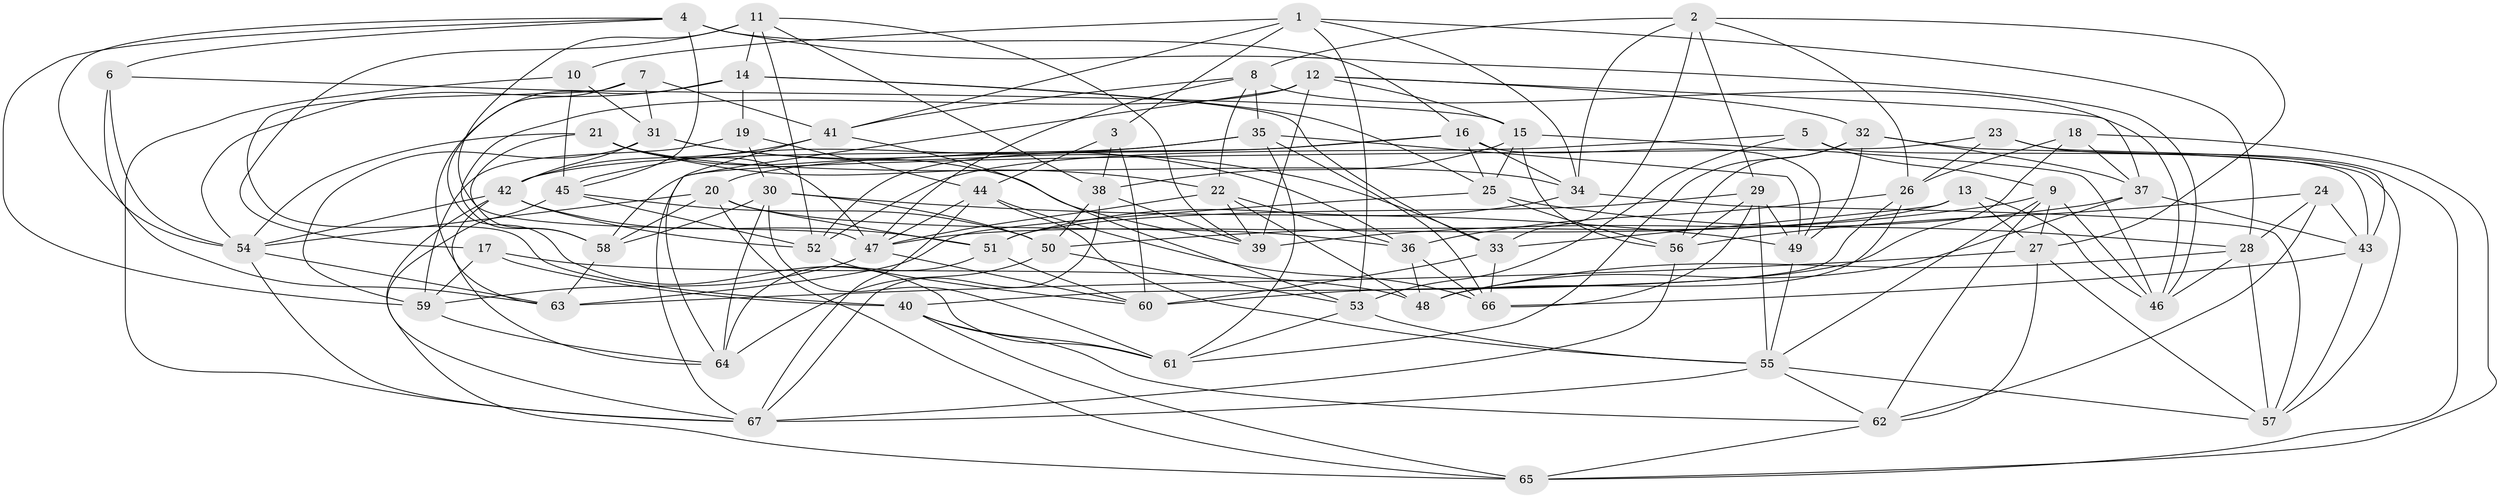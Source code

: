 // original degree distribution, {4: 1.0}
// Generated by graph-tools (version 1.1) at 2025/50/03/09/25 03:50:48]
// undirected, 67 vertices, 195 edges
graph export_dot {
graph [start="1"]
  node [color=gray90,style=filled];
  1;
  2;
  3;
  4;
  5;
  6;
  7;
  8;
  9;
  10;
  11;
  12;
  13;
  14;
  15;
  16;
  17;
  18;
  19;
  20;
  21;
  22;
  23;
  24;
  25;
  26;
  27;
  28;
  29;
  30;
  31;
  32;
  33;
  34;
  35;
  36;
  37;
  38;
  39;
  40;
  41;
  42;
  43;
  44;
  45;
  46;
  47;
  48;
  49;
  50;
  51;
  52;
  53;
  54;
  55;
  56;
  57;
  58;
  59;
  60;
  61;
  62;
  63;
  64;
  65;
  66;
  67;
  1 -- 3 [weight=1.0];
  1 -- 10 [weight=1.0];
  1 -- 28 [weight=1.0];
  1 -- 34 [weight=1.0];
  1 -- 41 [weight=1.0];
  1 -- 53 [weight=1.0];
  2 -- 8 [weight=1.0];
  2 -- 26 [weight=1.0];
  2 -- 27 [weight=1.0];
  2 -- 29 [weight=1.0];
  2 -- 33 [weight=1.0];
  2 -- 34 [weight=1.0];
  3 -- 38 [weight=1.0];
  3 -- 44 [weight=1.0];
  3 -- 60 [weight=1.0];
  4 -- 6 [weight=1.0];
  4 -- 16 [weight=1.0];
  4 -- 45 [weight=1.0];
  4 -- 46 [weight=1.0];
  4 -- 54 [weight=1.0];
  4 -- 59 [weight=1.0];
  5 -- 9 [weight=1.0];
  5 -- 43 [weight=1.0];
  5 -- 52 [weight=1.0];
  5 -- 53 [weight=1.0];
  6 -- 15 [weight=1.0];
  6 -- 54 [weight=1.0];
  6 -- 63 [weight=1.0];
  7 -- 31 [weight=1.0];
  7 -- 40 [weight=1.0];
  7 -- 41 [weight=1.0];
  7 -- 61 [weight=1.0];
  8 -- 22 [weight=1.0];
  8 -- 35 [weight=1.0];
  8 -- 41 [weight=1.0];
  8 -- 46 [weight=1.0];
  8 -- 47 [weight=1.0];
  9 -- 27 [weight=1.0];
  9 -- 46 [weight=1.0];
  9 -- 50 [weight=1.0];
  9 -- 55 [weight=1.0];
  9 -- 62 [weight=1.0];
  10 -- 31 [weight=1.0];
  10 -- 45 [weight=1.0];
  10 -- 67 [weight=1.0];
  11 -- 14 [weight=1.0];
  11 -- 17 [weight=1.0];
  11 -- 38 [weight=1.0];
  11 -- 39 [weight=1.0];
  11 -- 47 [weight=1.0];
  11 -- 52 [weight=1.0];
  12 -- 15 [weight=1.0];
  12 -- 32 [weight=1.0];
  12 -- 37 [weight=1.0];
  12 -- 39 [weight=1.0];
  12 -- 58 [weight=1.0];
  12 -- 64 [weight=1.0];
  13 -- 27 [weight=1.0];
  13 -- 33 [weight=1.0];
  13 -- 46 [weight=1.0];
  13 -- 47 [weight=1.0];
  14 -- 19 [weight=1.0];
  14 -- 25 [weight=1.0];
  14 -- 33 [weight=1.0];
  14 -- 54 [weight=1.0];
  14 -- 63 [weight=1.0];
  15 -- 25 [weight=1.0];
  15 -- 38 [weight=1.0];
  15 -- 46 [weight=1.0];
  15 -- 56 [weight=1.0];
  16 -- 20 [weight=1.0];
  16 -- 25 [weight=1.0];
  16 -- 34 [weight=1.0];
  16 -- 49 [weight=1.0];
  16 -- 52 [weight=1.0];
  17 -- 40 [weight=1.0];
  17 -- 48 [weight=1.0];
  17 -- 59 [weight=1.0];
  18 -- 26 [weight=1.0];
  18 -- 37 [weight=1.0];
  18 -- 60 [weight=1.0];
  18 -- 65 [weight=1.0];
  19 -- 30 [weight=1.0];
  19 -- 44 [weight=1.0];
  19 -- 59 [weight=1.0];
  20 -- 36 [weight=1.0];
  20 -- 51 [weight=1.0];
  20 -- 54 [weight=1.0];
  20 -- 58 [weight=1.0];
  20 -- 65 [weight=1.0];
  21 -- 22 [weight=1.0];
  21 -- 34 [weight=1.0];
  21 -- 39 [weight=1.0];
  21 -- 47 [weight=1.0];
  21 -- 54 [weight=1.0];
  21 -- 58 [weight=1.0];
  22 -- 36 [weight=1.0];
  22 -- 39 [weight=1.0];
  22 -- 47 [weight=1.0];
  22 -- 48 [weight=1.0];
  23 -- 26 [weight=1.0];
  23 -- 43 [weight=1.0];
  23 -- 58 [weight=1.0];
  23 -- 65 [weight=1.0];
  24 -- 28 [weight=1.0];
  24 -- 43 [weight=1.0];
  24 -- 56 [weight=1.0];
  24 -- 62 [weight=1.0];
  25 -- 28 [weight=1.0];
  25 -- 56 [weight=1.0];
  25 -- 63 [weight=1.0];
  26 -- 36 [weight=1.0];
  26 -- 40 [weight=1.0];
  26 -- 48 [weight=1.0];
  27 -- 57 [weight=1.0];
  27 -- 62 [weight=1.0];
  27 -- 63 [weight=1.0];
  28 -- 46 [weight=1.0];
  28 -- 48 [weight=1.0];
  28 -- 57 [weight=1.0];
  29 -- 49 [weight=1.0];
  29 -- 51 [weight=1.0];
  29 -- 55 [weight=1.0];
  29 -- 56 [weight=1.0];
  29 -- 66 [weight=1.0];
  30 -- 49 [weight=1.0];
  30 -- 50 [weight=1.0];
  30 -- 58 [weight=1.0];
  30 -- 61 [weight=1.0];
  30 -- 64 [weight=1.0];
  31 -- 33 [weight=1.0];
  31 -- 36 [weight=1.0];
  31 -- 42 [weight=1.0];
  31 -- 59 [weight=1.0];
  32 -- 37 [weight=1.0];
  32 -- 49 [weight=1.0];
  32 -- 56 [weight=1.0];
  32 -- 57 [weight=1.0];
  32 -- 61 [weight=1.0];
  33 -- 60 [weight=1.0];
  33 -- 66 [weight=1.0];
  34 -- 51 [weight=1.0];
  34 -- 57 [weight=1.0];
  35 -- 42 [weight=1.0];
  35 -- 45 [weight=1.0];
  35 -- 49 [weight=1.0];
  35 -- 61 [weight=1.0];
  35 -- 66 [weight=1.0];
  36 -- 48 [weight=1.0];
  36 -- 66 [weight=1.0];
  37 -- 39 [weight=1.0];
  37 -- 43 [weight=1.0];
  37 -- 48 [weight=1.0];
  38 -- 39 [weight=1.0];
  38 -- 50 [weight=1.0];
  38 -- 67 [weight=1.0];
  40 -- 61 [weight=1.0];
  40 -- 62 [weight=1.0];
  40 -- 65 [weight=1.0];
  41 -- 42 [weight=1.0];
  41 -- 53 [weight=1.0];
  41 -- 67 [weight=1.0];
  42 -- 51 [weight=1.0];
  42 -- 52 [weight=1.0];
  42 -- 54 [weight=1.0];
  42 -- 64 [weight=1.0];
  42 -- 67 [weight=1.0];
  43 -- 57 [weight=1.0];
  43 -- 66 [weight=1.0];
  44 -- 47 [weight=1.0];
  44 -- 55 [weight=1.0];
  44 -- 66 [weight=1.0];
  44 -- 67 [weight=1.0];
  45 -- 50 [weight=1.0];
  45 -- 52 [weight=1.0];
  45 -- 65 [weight=1.0];
  47 -- 59 [weight=1.0];
  47 -- 60 [weight=1.0];
  49 -- 55 [weight=1.0];
  50 -- 53 [weight=1.0];
  50 -- 64 [weight=1.0];
  51 -- 60 [weight=1.0];
  51 -- 64 [weight=1.0];
  52 -- 60 [weight=1.0];
  53 -- 55 [weight=1.0];
  53 -- 61 [weight=1.0];
  54 -- 63 [weight=1.0];
  54 -- 67 [weight=1.0];
  55 -- 57 [weight=1.0];
  55 -- 62 [weight=1.0];
  55 -- 67 [weight=1.0];
  56 -- 67 [weight=1.0];
  58 -- 63 [weight=1.0];
  59 -- 64 [weight=1.0];
  62 -- 65 [weight=1.0];
}
